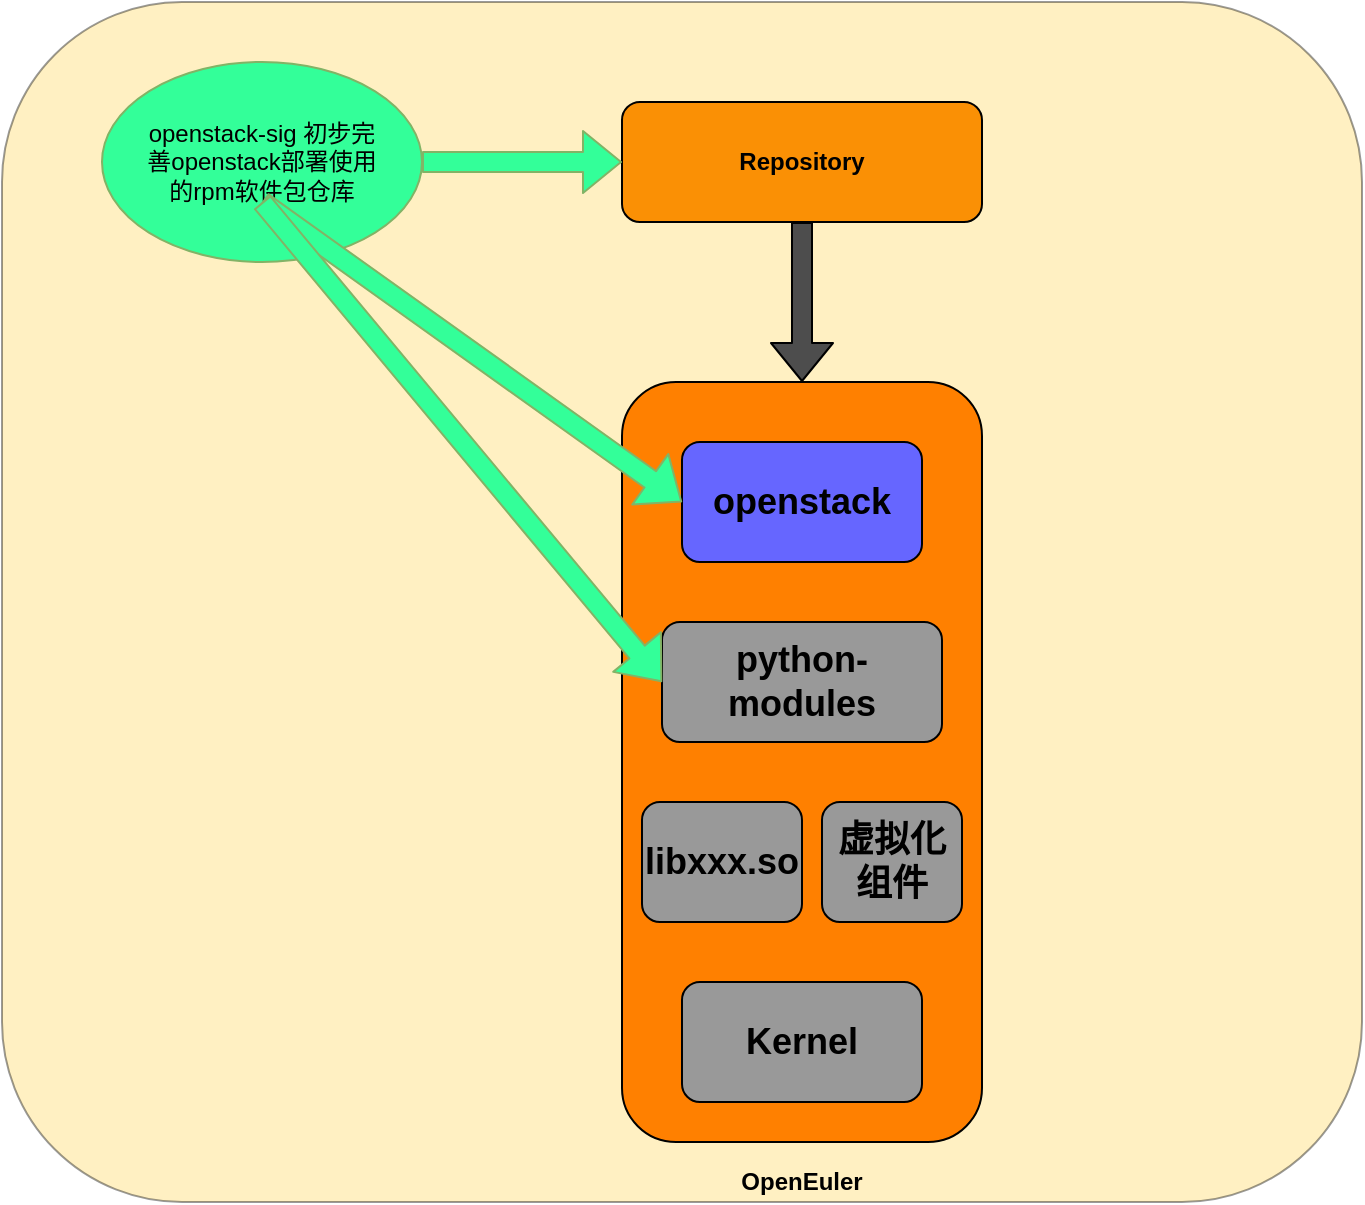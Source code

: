 <mxfile version="14.0.1" type="device"><diagram id="vJRBtD8CwehOlf8F-zc-" name="第 1 页"><mxGraphModel dx="946" dy="532" grid="1" gridSize="10" guides="1" tooltips="1" connect="1" arrows="1" fold="1" page="1" pageScale="1" pageWidth="3300" pageHeight="2339" math="0" shadow="0"><root><mxCell id="0"/><mxCell id="1" parent="0"/><mxCell id="8c-KbrXc2V0HH0qkES3S-21" value="" style="rounded=1;whiteSpace=wrap;html=1;opacity=40;fillColor=#FFD966;" vertex="1" parent="1"><mxGeometry x="50" y="50" width="680" height="600" as="geometry"/></mxCell><mxCell id="8c-KbrXc2V0HH0qkES3S-1" value="" style="rounded=1;whiteSpace=wrap;html=1;fillColor=#FA9005;" vertex="1" parent="1"><mxGeometry x="360" y="100" width="180" height="60" as="geometry"/></mxCell><mxCell id="8c-KbrXc2V0HH0qkES3S-3" value="" style="rounded=1;whiteSpace=wrap;html=1;fillColor=#FF8000;" vertex="1" parent="1"><mxGeometry x="360" y="240" width="180" height="380" as="geometry"/></mxCell><mxCell id="8c-KbrXc2V0HH0qkES3S-4" value="&lt;b&gt;Repository&lt;/b&gt;" style="text;html=1;strokeColor=none;fillColor=none;align=center;verticalAlign=middle;whiteSpace=wrap;rounded=0;" vertex="1" parent="1"><mxGeometry x="430" y="120" width="40" height="20" as="geometry"/></mxCell><mxCell id="8c-KbrXc2V0HH0qkES3S-5" value="&lt;b&gt;&lt;font style=&quot;font-size: 18px&quot;&gt;openstack&lt;/font&gt;&lt;/b&gt;" style="rounded=1;whiteSpace=wrap;html=1;fillColor=#6666FF;" vertex="1" parent="1"><mxGeometry x="390" y="270" width="120" height="60" as="geometry"/></mxCell><mxCell id="8c-KbrXc2V0HH0qkES3S-6" value="&lt;font style=&quot;font-size: 18px&quot;&gt;&lt;b&gt;libxxx.so&lt;/b&gt;&lt;/font&gt;" style="rounded=1;whiteSpace=wrap;html=1;fillColor=#999999;" vertex="1" parent="1"><mxGeometry x="370" y="450" width="80" height="60" as="geometry"/></mxCell><mxCell id="8c-KbrXc2V0HH0qkES3S-7" value="&lt;font style=&quot;font-size: 18px&quot;&gt;&lt;b&gt;python-modules&lt;/b&gt;&lt;/font&gt;" style="rounded=1;whiteSpace=wrap;html=1;fillColor=#999999;" vertex="1" parent="1"><mxGeometry x="380" y="360" width="140" height="60" as="geometry"/></mxCell><mxCell id="8c-KbrXc2V0HH0qkES3S-8" value="" style="rounded=1;whiteSpace=wrap;html=1;fillColor=#999999;" vertex="1" parent="1"><mxGeometry x="390" y="540" width="120" height="60" as="geometry"/></mxCell><mxCell id="8c-KbrXc2V0HH0qkES3S-9" value="&lt;font style=&quot;font-size: 18px&quot;&gt;&lt;b&gt;Kernel&lt;/b&gt;&lt;/font&gt;" style="text;html=1;strokeColor=none;fillColor=none;align=center;verticalAlign=middle;whiteSpace=wrap;rounded=0;" vertex="1" parent="1"><mxGeometry x="430" y="560" width="40" height="20" as="geometry"/></mxCell><mxCell id="8c-KbrXc2V0HH0qkES3S-10" value="&lt;b&gt;OpenEuler&lt;/b&gt;" style="text;html=1;strokeColor=none;fillColor=none;align=center;verticalAlign=middle;whiteSpace=wrap;rounded=0;" vertex="1" parent="1"><mxGeometry x="430" y="630" width="40" height="20" as="geometry"/></mxCell><mxCell id="8c-KbrXc2V0HH0qkES3S-11" value="&lt;font style=&quot;font-size: 18px&quot;&gt;&lt;b&gt;虚拟化组件&lt;/b&gt;&lt;/font&gt;" style="rounded=1;whiteSpace=wrap;html=1;fillColor=#999999;" vertex="1" parent="1"><mxGeometry x="460" y="450" width="70" height="60" as="geometry"/></mxCell><mxCell id="8c-KbrXc2V0HH0qkES3S-12" value="" style="shape=flexArrow;endArrow=classic;html=1;exitX=0.5;exitY=1;exitDx=0;exitDy=0;entryX=0.5;entryY=0;entryDx=0;entryDy=0;fillColor=#4D4D4D;" edge="1" parent="1" source="8c-KbrXc2V0HH0qkES3S-1" target="8c-KbrXc2V0HH0qkES3S-3"><mxGeometry width="50" height="50" relative="1" as="geometry"><mxPoint x="600" y="210" as="sourcePoint"/><mxPoint x="650" y="160" as="targetPoint"/></mxGeometry></mxCell><mxCell id="8c-KbrXc2V0HH0qkES3S-13" value="" style="ellipse;whiteSpace=wrap;html=1;strokeColor=#82b366;fillColor=#33FF99;" vertex="1" parent="1"><mxGeometry x="100" y="80" width="160" height="100" as="geometry"/></mxCell><mxCell id="8c-KbrXc2V0HH0qkES3S-14" value="openstack-sig 初步完善openstack部署使用的rpm软件包仓库" style="text;html=1;strokeColor=none;fillColor=none;align=center;verticalAlign=middle;whiteSpace=wrap;rounded=0;" vertex="1" parent="1"><mxGeometry x="120" y="100" width="120" height="60" as="geometry"/></mxCell><mxCell id="8c-KbrXc2V0HH0qkES3S-17" value="" style="shape=flexArrow;endArrow=classic;html=1;entryX=0;entryY=0.5;entryDx=0;entryDy=0;exitX=1;exitY=0.5;exitDx=0;exitDy=0;strokeColor=#82b366;fillColor=#33FF99;" edge="1" parent="1" source="8c-KbrXc2V0HH0qkES3S-13" target="8c-KbrXc2V0HH0qkES3S-1"><mxGeometry width="50" height="50" relative="1" as="geometry"><mxPoint x="260" y="110" as="sourcePoint"/><mxPoint x="310" y="60" as="targetPoint"/></mxGeometry></mxCell><mxCell id="8c-KbrXc2V0HH0qkES3S-19" value="" style="shape=flexArrow;endArrow=classic;html=1;fillColor=#33FF99;entryX=0;entryY=0.5;entryDx=0;entryDy=0;exitX=0.5;exitY=0.833;exitDx=0;exitDy=0;exitPerimeter=0;strokeColor=#82B366;" edge="1" parent="1" source="8c-KbrXc2V0HH0qkES3S-14" target="8c-KbrXc2V0HH0qkES3S-5"><mxGeometry width="50" height="50" relative="1" as="geometry"><mxPoint x="180" y="290" as="sourcePoint"/><mxPoint x="230" y="240" as="targetPoint"/></mxGeometry></mxCell><mxCell id="8c-KbrXc2V0HH0qkES3S-20" value="" style="shape=flexArrow;endArrow=classic;html=1;fillColor=#33FF99;entryX=0;entryY=0.5;entryDx=0;entryDy=0;strokeColor=#82B366;" edge="1" parent="1" target="8c-KbrXc2V0HH0qkES3S-7"><mxGeometry width="50" height="50" relative="1" as="geometry"><mxPoint x="180" y="150" as="sourcePoint"/><mxPoint x="200" y="290" as="targetPoint"/></mxGeometry></mxCell></root></mxGraphModel></diagram></mxfile>